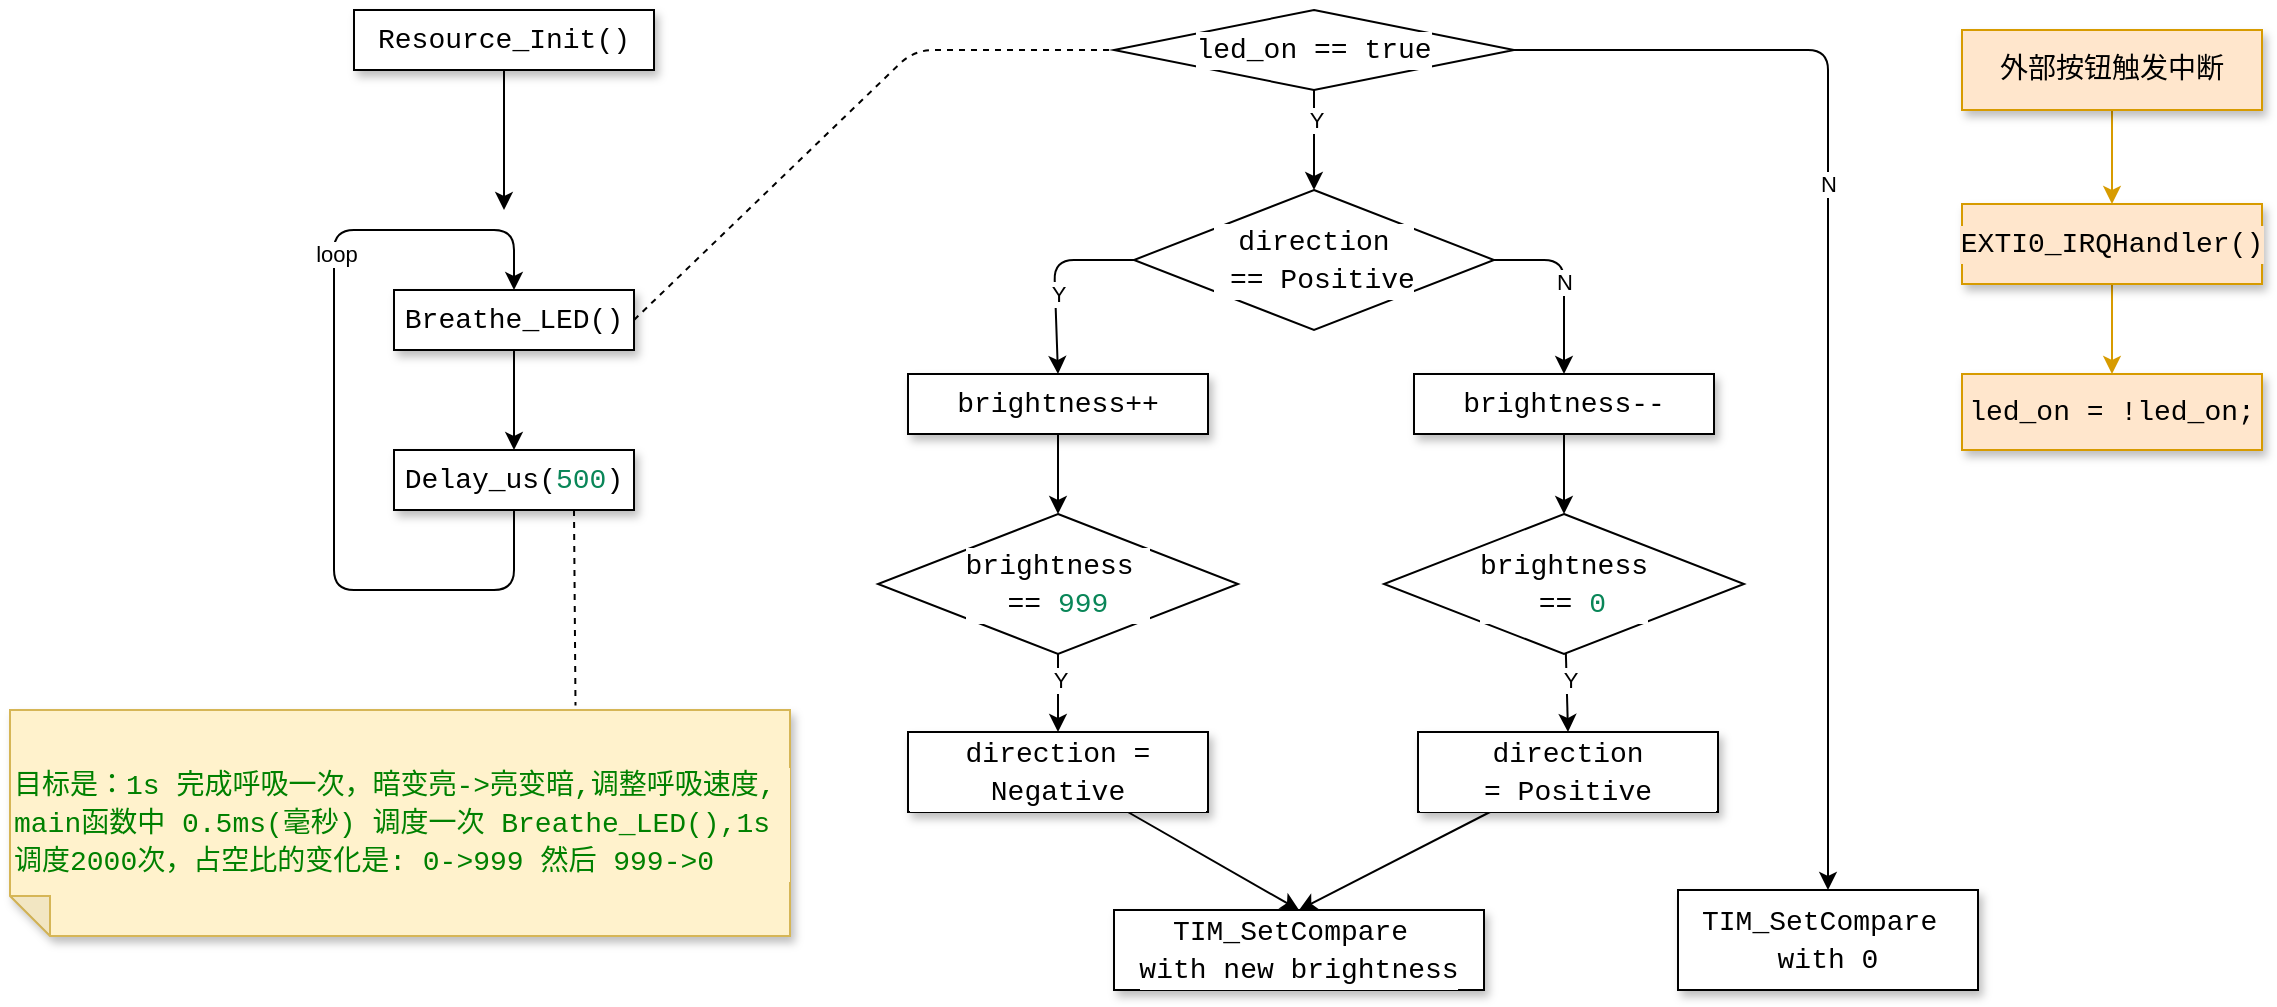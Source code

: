 <mxfile>
    <diagram id="bshUWRw8r4V4z6tN9mnT" name="第 1 页">
        <mxGraphModel dx="1121" dy="745" grid="1" gridSize="10" guides="1" tooltips="1" connect="1" arrows="1" fold="1" page="1" pageScale="1" pageWidth="827" pageHeight="1169" math="0" shadow="0">
            <root>
                <mxCell id="0"/>
                <mxCell id="1" parent="0"/>
                <mxCell id="4" style="edgeStyle=none;html=1;exitX=0.5;exitY=1;exitDx=0;exitDy=0;" parent="1" source="2" edge="1">
                    <mxGeometry relative="1" as="geometry">
                        <mxPoint x="437" y="170" as="targetPoint"/>
                    </mxGeometry>
                </mxCell>
                <mxCell id="2" value="&lt;div style=&quot;background-color: rgb(255, 255, 255); font-family: Consolas, &amp;quot;Courier New&amp;quot;, monospace; font-size: 14px; line-height: 19px;&quot;&gt;Resource_Init()&lt;/div&gt;" style="whiteSpace=wrap;html=1;shadow=1;" parent="1" vertex="1">
                    <mxGeometry x="362" y="70" width="150" height="30" as="geometry"/>
                </mxCell>
                <mxCell id="16" style="edgeStyle=none;html=1;exitX=1;exitY=0.5;exitDx=0;exitDy=0;endArrow=none;endFill=0;dashed=1;entryX=0;entryY=0.5;entryDx=0;entryDy=0;" edge="1" parent="1" source="3" target="18">
                    <mxGeometry relative="1" as="geometry">
                        <mxPoint x="622" y="80" as="targetPoint"/>
                        <Array as="points">
                            <mxPoint x="642" y="90"/>
                        </Array>
                    </mxGeometry>
                </mxCell>
                <mxCell id="3" value="&lt;div style=&quot;background-color: rgb(255, 255, 255); font-family: Consolas, &amp;quot;Courier New&amp;quot;, monospace; font-size: 14px; line-height: 19px;&quot;&gt;Breathe_LED()&lt;/div&gt;" style="whiteSpace=wrap;html=1;shadow=1;" parent="1" vertex="1">
                    <mxGeometry x="382" y="210" width="120" height="30" as="geometry"/>
                </mxCell>
                <mxCell id="9" style="edgeStyle=none;html=1;exitX=0.5;exitY=1;exitDx=0;exitDy=0;entryX=0.5;entryY=0;entryDx=0;entryDy=0;" edge="1" parent="1" source="5" target="3">
                    <mxGeometry relative="1" as="geometry">
                        <mxPoint x="447" y="180" as="targetPoint"/>
                        <Array as="points">
                            <mxPoint x="442" y="360"/>
                            <mxPoint x="352" y="360"/>
                            <mxPoint x="352" y="180"/>
                            <mxPoint x="442" y="180"/>
                        </Array>
                    </mxGeometry>
                </mxCell>
                <mxCell id="10" value="loop" style="edgeLabel;html=1;align=center;verticalAlign=middle;resizable=0;points=[];" vertex="1" connectable="0" parent="9">
                    <mxGeometry x="0.167" y="-1" relative="1" as="geometry">
                        <mxPoint y="-47" as="offset"/>
                    </mxGeometry>
                </mxCell>
                <mxCell id="47" style="edgeStyle=none;html=1;exitX=0.75;exitY=1;exitDx=0;exitDy=0;entryX=0.275;entryY=1.02;entryDx=0;entryDy=0;entryPerimeter=0;fontColor=#fff2cc;endArrow=none;endFill=0;dashed=1;" edge="1" parent="1" source="5" target="46">
                    <mxGeometry relative="1" as="geometry"/>
                </mxCell>
                <mxCell id="5" value="&lt;div style=&quot;background-color: rgb(255, 255, 255); font-family: Consolas, &amp;quot;Courier New&amp;quot;, monospace; font-size: 14px; line-height: 19px;&quot;&gt;&lt;div style=&quot;line-height: 19px;&quot;&gt;Delay_us(&lt;span style=&quot;color: #098658;&quot;&gt;500&lt;/span&gt;)&lt;/div&gt;&lt;/div&gt;" style="whiteSpace=wrap;html=1;shadow=1;" vertex="1" parent="1">
                    <mxGeometry x="382" y="290" width="120" height="30" as="geometry"/>
                </mxCell>
                <mxCell id="6" style="edgeStyle=none;html=1;exitX=0.5;exitY=1;exitDx=0;exitDy=0;entryX=0.5;entryY=0;entryDx=0;entryDy=0;" edge="1" parent="1" source="3" target="5">
                    <mxGeometry relative="1" as="geometry"/>
                </mxCell>
                <mxCell id="28" style="edgeStyle=none;html=1;entryX=0.5;entryY=0;entryDx=0;entryDy=0;endArrow=classic;endFill=1;" edge="1" parent="1" source="18" target="20">
                    <mxGeometry relative="1" as="geometry"/>
                </mxCell>
                <mxCell id="40" value="Y" style="edgeLabel;html=1;align=center;verticalAlign=middle;resizable=0;points=[];" vertex="1" connectable="0" parent="28">
                    <mxGeometry x="-0.4" y="1" relative="1" as="geometry">
                        <mxPoint as="offset"/>
                    </mxGeometry>
                </mxCell>
                <mxCell id="44" style="edgeStyle=none;html=1;entryX=0.5;entryY=0;entryDx=0;entryDy=0;endArrow=classic;endFill=1;exitX=1;exitY=0.5;exitDx=0;exitDy=0;" edge="1" parent="1" source="18" target="31">
                    <mxGeometry relative="1" as="geometry">
                        <Array as="points">
                            <mxPoint x="1099" y="90"/>
                        </Array>
                    </mxGeometry>
                </mxCell>
                <mxCell id="45" value="N" style="edgeLabel;html=1;align=center;verticalAlign=middle;resizable=0;points=[];" vertex="1" connectable="0" parent="44">
                    <mxGeometry x="-0.225" relative="1" as="geometry">
                        <mxPoint as="offset"/>
                    </mxGeometry>
                </mxCell>
                <mxCell id="18" value="&lt;div style=&quot;background-color: rgb(255, 255, 255); font-family: Consolas, &amp;quot;Courier New&amp;quot;, monospace; font-size: 14px; line-height: 19px;&quot;&gt;led_on == true&lt;/div&gt;" style="rhombus;whiteSpace=wrap;html=1;fillColor=none;" vertex="1" parent="1">
                    <mxGeometry x="742" y="70" width="200" height="40" as="geometry"/>
                </mxCell>
                <mxCell id="25" style="edgeStyle=none;html=1;entryX=0.5;entryY=0;entryDx=0;entryDy=0;endArrow=classic;endFill=1;" edge="1" parent="1" source="20" target="22">
                    <mxGeometry relative="1" as="geometry">
                        <Array as="points">
                            <mxPoint x="712" y="195"/>
                        </Array>
                    </mxGeometry>
                </mxCell>
                <mxCell id="26" value="Y" style="edgeLabel;html=1;align=center;verticalAlign=middle;resizable=0;points=[];" vertex="1" connectable="0" parent="25">
                    <mxGeometry x="0.165" y="1" relative="1" as="geometry">
                        <mxPoint as="offset"/>
                    </mxGeometry>
                </mxCell>
                <mxCell id="27" value="N" style="edgeStyle=none;html=1;entryX=0.5;entryY=0;entryDx=0;entryDy=0;endArrow=classic;endFill=1;exitX=1;exitY=0.5;exitDx=0;exitDy=0;" edge="1" parent="1" source="20" target="24">
                    <mxGeometry relative="1" as="geometry">
                        <Array as="points">
                            <mxPoint x="967" y="195"/>
                        </Array>
                    </mxGeometry>
                </mxCell>
                <mxCell id="20" value="&lt;div style=&quot;background-color: rgb(255, 255, 255); font-family: Consolas, &amp;quot;Courier New&amp;quot;, monospace; font-size: 14px; line-height: 19px;&quot;&gt;&lt;div style=&quot;line-height: 19px;&quot;&gt;direction&lt;/div&gt;&lt;div style=&quot;line-height: 19px;&quot;&gt;&amp;nbsp;== Positive&lt;/div&gt;&lt;/div&gt;" style="rhombus;whiteSpace=wrap;html=1;fillColor=none;" vertex="1" parent="1">
                    <mxGeometry x="752" y="160" width="180" height="70" as="geometry"/>
                </mxCell>
                <mxCell id="32" style="edgeStyle=none;html=1;entryX=0.5;entryY=0;entryDx=0;entryDy=0;endArrow=classic;endFill=1;" edge="1" parent="1" source="22" target="29">
                    <mxGeometry relative="1" as="geometry"/>
                </mxCell>
                <mxCell id="22" value="&lt;div style=&quot;background-color: rgb(255, 255, 255); font-family: Consolas, &amp;quot;Courier New&amp;quot;, monospace; font-size: 14px; line-height: 19px;&quot;&gt;&lt;div style=&quot;line-height: 19px;&quot;&gt;brightness++&lt;/div&gt;&lt;/div&gt;" style="whiteSpace=wrap;html=1;shadow=1;" vertex="1" parent="1">
                    <mxGeometry x="639" y="252" width="150" height="30" as="geometry"/>
                </mxCell>
                <mxCell id="33" style="edgeStyle=none;html=1;entryX=0.5;entryY=0;entryDx=0;entryDy=0;endArrow=classic;endFill=1;" edge="1" parent="1" source="24" target="30">
                    <mxGeometry relative="1" as="geometry"/>
                </mxCell>
                <mxCell id="24" value="&lt;div style=&quot;background-color: rgb(255, 255, 255); font-family: Consolas, &amp;quot;Courier New&amp;quot;, monospace; font-size: 14px; line-height: 19px;&quot;&gt;&lt;div style=&quot;line-height: 19px;&quot;&gt;brightness--&lt;/div&gt;&lt;/div&gt;" style="whiteSpace=wrap;html=1;shadow=1;" vertex="1" parent="1">
                    <mxGeometry x="892" y="252" width="150" height="30" as="geometry"/>
                </mxCell>
                <mxCell id="35" style="edgeStyle=none;html=1;entryX=0.5;entryY=0;entryDx=0;entryDy=0;endArrow=classic;endFill=1;" edge="1" parent="1" source="29" target="34">
                    <mxGeometry relative="1" as="geometry"/>
                </mxCell>
                <mxCell id="36" value="Y" style="edgeLabel;html=1;align=center;verticalAlign=middle;resizable=0;points=[];" vertex="1" connectable="0" parent="35">
                    <mxGeometry x="-0.367" y="1" relative="1" as="geometry">
                        <mxPoint as="offset"/>
                    </mxGeometry>
                </mxCell>
                <mxCell id="29" value="&lt;div style=&quot;background-color: rgb(255, 255, 255); font-family: Consolas, &amp;quot;Courier New&amp;quot;, monospace; font-size: 14px; line-height: 19px;&quot;&gt;&lt;div style=&quot;line-height: 19px;&quot;&gt;&lt;div style=&quot;line-height: 19px;&quot;&gt;brightness&amp;nbsp;&lt;/div&gt;&lt;div style=&quot;line-height: 19px;&quot;&gt;== &lt;span style=&quot;color: #098658;&quot;&gt;999&lt;/span&gt;&lt;/div&gt;&lt;/div&gt;&lt;/div&gt;" style="rhombus;whiteSpace=wrap;html=1;fillColor=none;" vertex="1" parent="1">
                    <mxGeometry x="624" y="322" width="180" height="70" as="geometry"/>
                </mxCell>
                <mxCell id="38" style="edgeStyle=none;html=1;entryX=0.5;entryY=0;entryDx=0;entryDy=0;endArrow=classic;endFill=1;" edge="1" parent="1" source="30" target="37">
                    <mxGeometry relative="1" as="geometry"/>
                </mxCell>
                <mxCell id="39" value="Y" style="edgeLabel;html=1;align=center;verticalAlign=middle;resizable=0;points=[];" vertex="1" connectable="0" parent="38">
                    <mxGeometry x="-0.333" y="1" relative="1" as="geometry">
                        <mxPoint as="offset"/>
                    </mxGeometry>
                </mxCell>
                <mxCell id="30" value="&lt;div style=&quot;background-color: rgb(255, 255, 255); font-family: Consolas, &amp;quot;Courier New&amp;quot;, monospace; font-size: 14px; line-height: 19px;&quot;&gt;&lt;div style=&quot;line-height: 19px;&quot;&gt;&lt;div style=&quot;line-height: 19px;&quot;&gt;&lt;div style=&quot;line-height: 19px;&quot;&gt;brightness&lt;/div&gt;&lt;div style=&quot;line-height: 19px;&quot;&gt;&amp;nbsp;== &lt;span style=&quot;color: #098658;&quot;&gt;0&lt;/span&gt;&lt;/div&gt;&lt;/div&gt;&lt;/div&gt;&lt;/div&gt;" style="rhombus;whiteSpace=wrap;html=1;fillColor=none;" vertex="1" parent="1">
                    <mxGeometry x="877" y="322" width="180" height="70" as="geometry"/>
                </mxCell>
                <mxCell id="31" value="&lt;div style=&quot;background-color: rgb(255, 255, 255); font-family: Consolas, &amp;quot;Courier New&amp;quot;, monospace; font-size: 14px; line-height: 19px;&quot;&gt;&lt;div style=&quot;line-height: 19px;&quot;&gt;&lt;div style=&quot;border-color: var(--border-color); line-height: 19px;&quot;&gt;TIM_SetCompare&amp;nbsp;&lt;/div&gt;&lt;div style=&quot;border-color: var(--border-color); line-height: 19px;&quot;&gt;with 0&lt;/div&gt;&lt;/div&gt;&lt;/div&gt;" style="whiteSpace=wrap;html=1;shadow=1;" vertex="1" parent="1">
                    <mxGeometry x="1024" y="510" width="150" height="50" as="geometry"/>
                </mxCell>
                <mxCell id="42" style="edgeStyle=none;html=1;entryX=0.5;entryY=0;entryDx=0;entryDy=0;endArrow=classic;endFill=1;" edge="1" parent="1" source="34" target="41">
                    <mxGeometry relative="1" as="geometry"/>
                </mxCell>
                <mxCell id="34" value="&lt;div style=&quot;background-color: rgb(255, 255, 255); font-family: Consolas, &amp;quot;Courier New&amp;quot;, monospace; font-size: 14px; line-height: 19px;&quot;&gt;&lt;div style=&quot;line-height: 19px;&quot;&gt;&lt;div style=&quot;line-height: 19px;&quot;&gt;direction = Negative&lt;/div&gt;&lt;/div&gt;&lt;/div&gt;" style="whiteSpace=wrap;html=1;shadow=1;" vertex="1" parent="1">
                    <mxGeometry x="639" y="431" width="150" height="40" as="geometry"/>
                </mxCell>
                <mxCell id="43" style="edgeStyle=none;html=1;entryX=0.5;entryY=0;entryDx=0;entryDy=0;endArrow=classic;endFill=1;" edge="1" parent="1" source="37" target="41">
                    <mxGeometry relative="1" as="geometry"/>
                </mxCell>
                <mxCell id="37" value="&lt;div style=&quot;background-color: rgb(255, 255, 255); font-family: Consolas, &amp;quot;Courier New&amp;quot;, monospace; font-size: 14px; line-height: 19px;&quot;&gt;&lt;div style=&quot;line-height: 19px;&quot;&gt;&lt;div style=&quot;line-height: 19px;&quot;&gt;direction =&amp;nbsp;&lt;span style=&quot;&quot;&gt;Positive&lt;/span&gt;&lt;/div&gt;&lt;/div&gt;&lt;/div&gt;" style="whiteSpace=wrap;html=1;shadow=1;" vertex="1" parent="1">
                    <mxGeometry x="894" y="431" width="150" height="40" as="geometry"/>
                </mxCell>
                <mxCell id="41" value="&lt;div style=&quot;background-color: rgb(255, 255, 255); font-family: Consolas, &amp;quot;Courier New&amp;quot;, monospace; font-size: 14px; line-height: 19px;&quot;&gt;&lt;div style=&quot;line-height: 19px;&quot;&gt;&lt;div style=&quot;line-height: 19px;&quot;&gt;&lt;div style=&quot;line-height: 19px;&quot;&gt;TIM_SetCompare&amp;nbsp;&lt;/div&gt;&lt;div style=&quot;line-height: 19px;&quot;&gt;with new brightness&lt;/div&gt;&lt;/div&gt;&lt;/div&gt;&lt;/div&gt;" style="whiteSpace=wrap;html=1;shadow=1;" vertex="1" parent="1">
                    <mxGeometry x="742" y="520" width="185" height="40" as="geometry"/>
                </mxCell>
                <mxCell id="46" value="&lt;div style=&quot;font-family: Consolas, &amp;quot;Courier New&amp;quot;, monospace; font-size: 14px; line-height: 19px;&quot;&gt;&lt;div style=&quot;line-height: 19px;&quot;&gt;&lt;span style=&quot;color: #008000;&quot;&gt;目标是：1s 完成呼吸一次，暗变亮-&amp;gt;亮变暗,&lt;/span&gt;&lt;span style=&quot;color: rgb(0, 128, 0);&quot;&gt;调整呼吸速度, main函数中 0.5ms(毫秒) 调度一次 Breathe_LED(),&lt;/span&gt;&lt;span style=&quot;color: rgb(0, 128, 0);&quot;&gt;1s 调度2000次，占空比的变化是: 0-&amp;gt;999 然后 999-&amp;gt;0&lt;/span&gt;&lt;/div&gt;&lt;/div&gt;" style="shape=note;whiteSpace=wrap;html=1;backgroundOutline=1;darkOpacity=0.05;fillStyle=solid;direction=west;gradientDirection=north;shadow=1;size=20;pointerEvents=1;align=left;fillColor=#fff2cc;strokeColor=#d6b656;labelBackgroundColor=#fff2cc;" vertex="1" parent="1">
                    <mxGeometry x="190" y="420" width="390" height="113" as="geometry"/>
                </mxCell>
                <mxCell id="52" style="edgeStyle=none;html=1;entryX=0.5;entryY=0;entryDx=0;entryDy=0;fontColor=#fff2cc;endArrow=classic;endFill=1;fillColor=#ffe6cc;strokeColor=#d79b00;labelBackgroundColor=#ffe6cc;" edge="1" parent="1" source="48" target="51">
                    <mxGeometry relative="1" as="geometry"/>
                </mxCell>
                <mxCell id="48" value="&lt;div style=&quot;font-family: Consolas, &amp;quot;Courier New&amp;quot;, monospace; font-size: 14px; line-height: 19px;&quot;&gt;&lt;div style=&quot;line-height: 19px;&quot;&gt;EXTI0_IRQHandler()&lt;/div&gt;&lt;/div&gt;" style="whiteSpace=wrap;html=1;shadow=1;fillColor=#ffe6cc;strokeColor=#d79b00;labelBackgroundColor=#ffe6cc;" vertex="1" parent="1">
                    <mxGeometry x="1166" y="167" width="150" height="40" as="geometry"/>
                </mxCell>
                <mxCell id="50" style="edgeStyle=none;html=1;entryX=0.5;entryY=0;entryDx=0;entryDy=0;fontColor=#fff2cc;endArrow=classic;endFill=1;fillColor=#ffe6cc;strokeColor=#d79b00;labelBackgroundColor=#ffe6cc;" edge="1" parent="1" source="49" target="48">
                    <mxGeometry relative="1" as="geometry"/>
                </mxCell>
                <mxCell id="49" value="&lt;div style=&quot;font-family: Consolas, &amp;quot;Courier New&amp;quot;, monospace; font-size: 14px; line-height: 19px;&quot;&gt;&lt;div style=&quot;line-height: 19px;&quot;&gt;外部按钮触发中断&lt;/div&gt;&lt;/div&gt;" style="whiteSpace=wrap;html=1;shadow=1;fillColor=#ffe6cc;strokeColor=#d79b00;labelBackgroundColor=#ffe6cc;" vertex="1" parent="1">
                    <mxGeometry x="1166" y="80" width="150" height="40" as="geometry"/>
                </mxCell>
                <mxCell id="51" value="&lt;div style=&quot;font-family: Consolas, &amp;quot;Courier New&amp;quot;, monospace; font-size: 14px; line-height: 19px;&quot;&gt;&lt;div style=&quot;line-height: 19px;&quot;&gt;&lt;div style=&quot;line-height: 19px;&quot;&gt;led_on = !led_on;&lt;/div&gt;&lt;/div&gt;&lt;/div&gt;" style="whiteSpace=wrap;html=1;shadow=1;fillColor=#ffe6cc;strokeColor=#d79b00;labelBackgroundColor=#ffe6cc;" vertex="1" parent="1">
                    <mxGeometry x="1166" y="252" width="150" height="38" as="geometry"/>
                </mxCell>
            </root>
        </mxGraphModel>
    </diagram>
</mxfile>